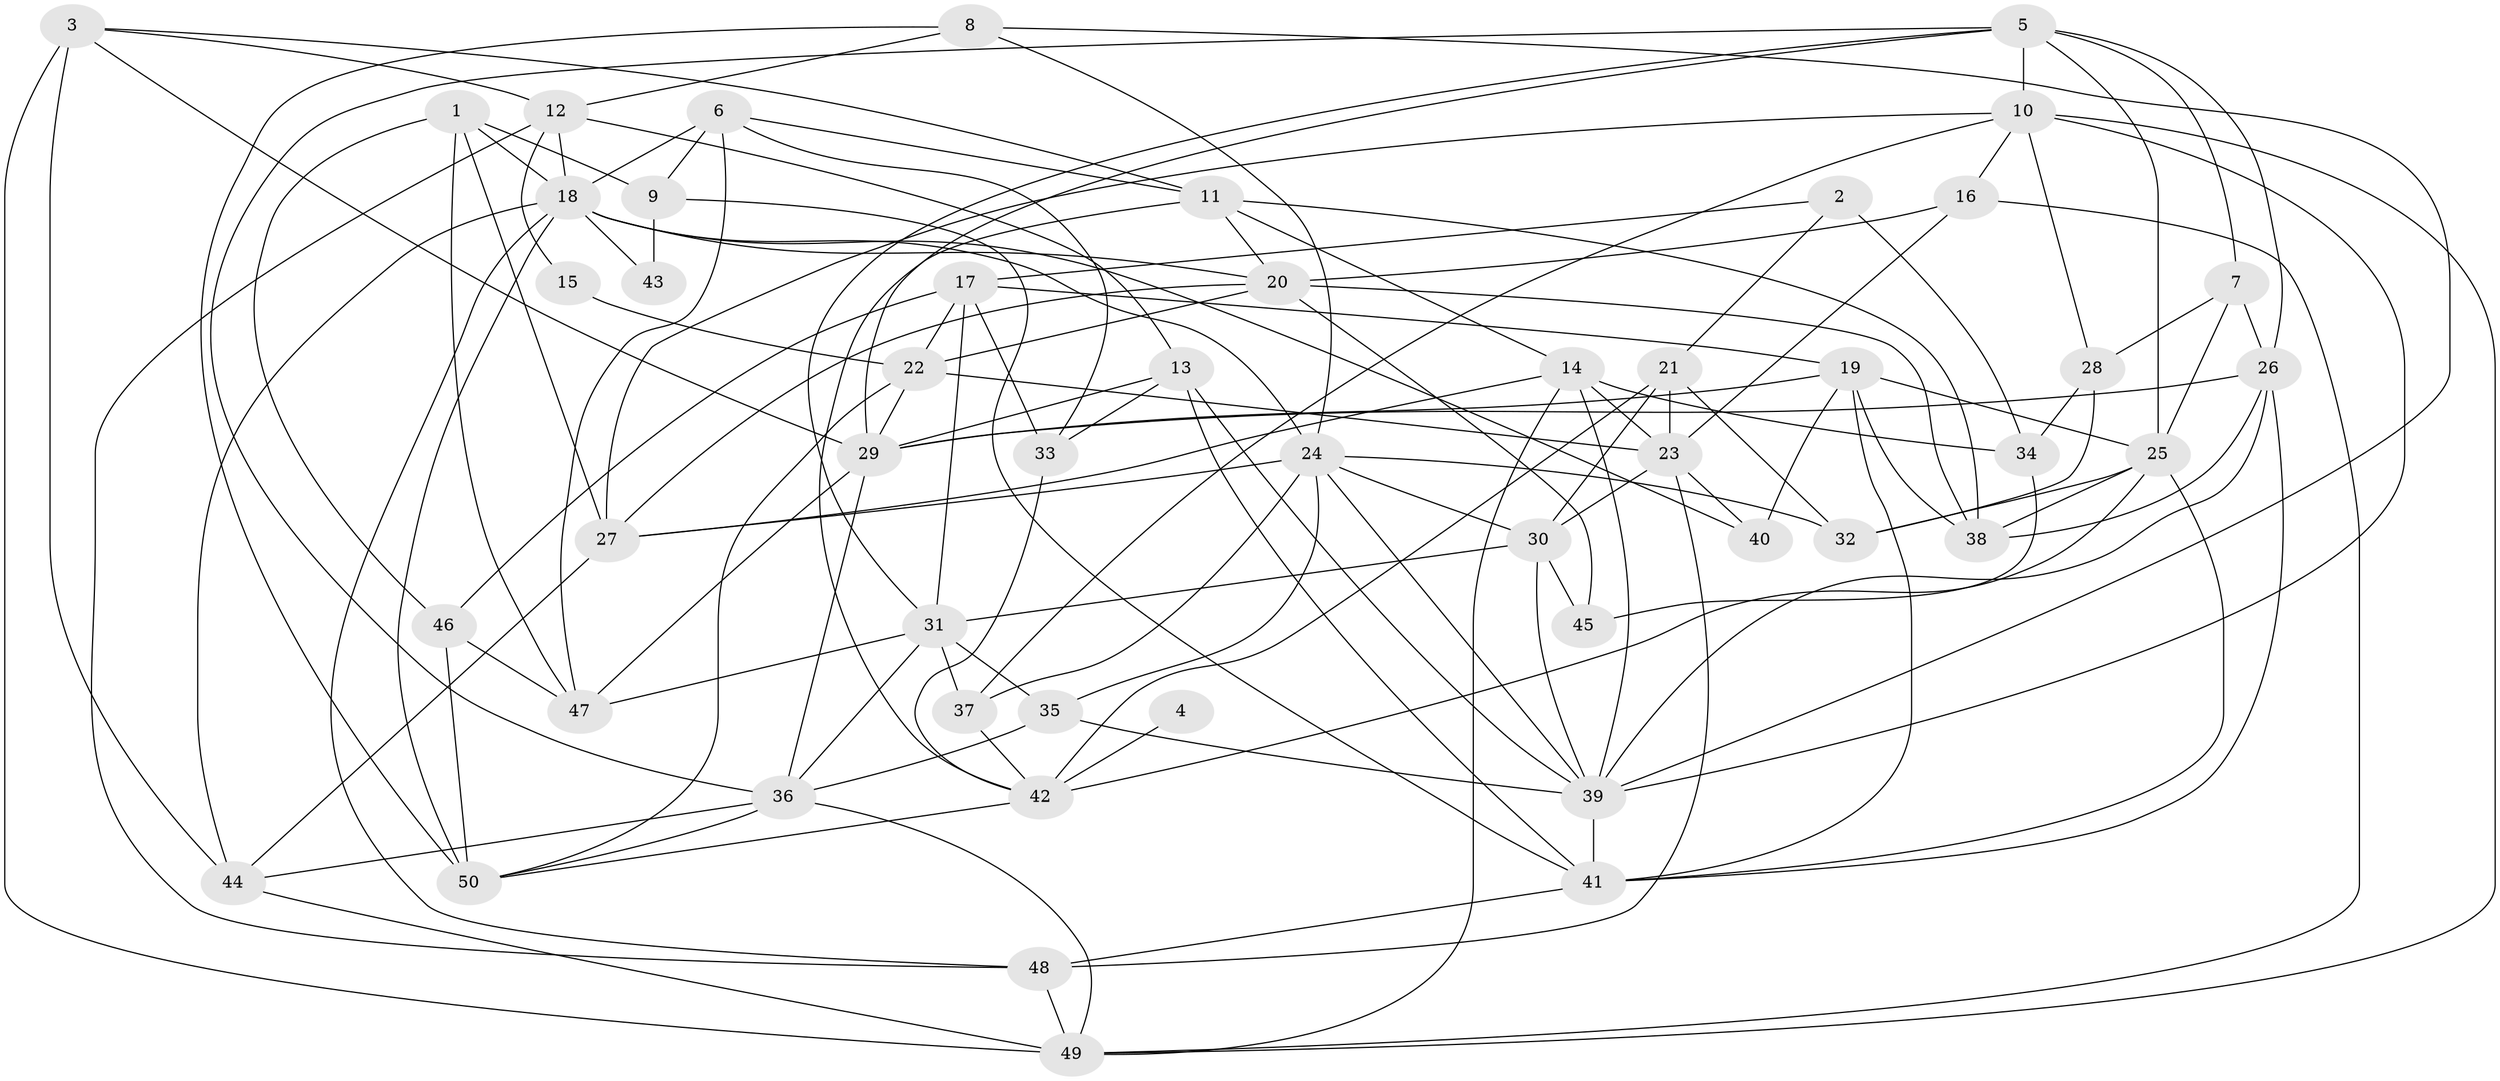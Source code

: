// original degree distribution, {5: 0.2222222222222222, 2: 0.13131313131313133, 7: 0.04040404040404041, 3: 0.2222222222222222, 4: 0.32323232323232326, 6: 0.050505050505050504, 8: 0.010101010101010102}
// Generated by graph-tools (version 1.1) at 2025/02/03/09/25 03:02:01]
// undirected, 50 vertices, 134 edges
graph export_dot {
graph [start="1"]
  node [color=gray90,style=filled];
  1;
  2;
  3;
  4;
  5;
  6;
  7;
  8;
  9;
  10;
  11;
  12;
  13;
  14;
  15;
  16;
  17;
  18;
  19;
  20;
  21;
  22;
  23;
  24;
  25;
  26;
  27;
  28;
  29;
  30;
  31;
  32;
  33;
  34;
  35;
  36;
  37;
  38;
  39;
  40;
  41;
  42;
  43;
  44;
  45;
  46;
  47;
  48;
  49;
  50;
  1 -- 9 [weight=1.0];
  1 -- 18 [weight=1.0];
  1 -- 27 [weight=1.0];
  1 -- 46 [weight=1.0];
  1 -- 47 [weight=1.0];
  2 -- 17 [weight=1.0];
  2 -- 21 [weight=1.0];
  2 -- 34 [weight=2.0];
  3 -- 11 [weight=1.0];
  3 -- 12 [weight=1.0];
  3 -- 29 [weight=1.0];
  3 -- 44 [weight=2.0];
  3 -- 49 [weight=1.0];
  4 -- 42 [weight=2.0];
  5 -- 7 [weight=1.0];
  5 -- 10 [weight=1.0];
  5 -- 25 [weight=1.0];
  5 -- 26 [weight=1.0];
  5 -- 29 [weight=1.0];
  5 -- 31 [weight=1.0];
  5 -- 36 [weight=1.0];
  6 -- 9 [weight=1.0];
  6 -- 11 [weight=1.0];
  6 -- 18 [weight=1.0];
  6 -- 33 [weight=1.0];
  6 -- 47 [weight=1.0];
  7 -- 25 [weight=1.0];
  7 -- 26 [weight=1.0];
  7 -- 28 [weight=1.0];
  8 -- 12 [weight=1.0];
  8 -- 24 [weight=1.0];
  8 -- 39 [weight=1.0];
  8 -- 50 [weight=1.0];
  9 -- 41 [weight=1.0];
  9 -- 43 [weight=1.0];
  10 -- 16 [weight=1.0];
  10 -- 27 [weight=1.0];
  10 -- 28 [weight=1.0];
  10 -- 37 [weight=1.0];
  10 -- 39 [weight=1.0];
  10 -- 49 [weight=1.0];
  11 -- 14 [weight=1.0];
  11 -- 20 [weight=1.0];
  11 -- 38 [weight=1.0];
  11 -- 42 [weight=1.0];
  12 -- 13 [weight=1.0];
  12 -- 15 [weight=1.0];
  12 -- 18 [weight=1.0];
  12 -- 48 [weight=1.0];
  13 -- 29 [weight=1.0];
  13 -- 33 [weight=1.0];
  13 -- 39 [weight=1.0];
  13 -- 41 [weight=1.0];
  14 -- 23 [weight=1.0];
  14 -- 27 [weight=1.0];
  14 -- 34 [weight=3.0];
  14 -- 39 [weight=1.0];
  14 -- 49 [weight=1.0];
  15 -- 22 [weight=1.0];
  16 -- 20 [weight=1.0];
  16 -- 23 [weight=1.0];
  16 -- 49 [weight=1.0];
  17 -- 19 [weight=1.0];
  17 -- 22 [weight=1.0];
  17 -- 31 [weight=1.0];
  17 -- 33 [weight=1.0];
  17 -- 46 [weight=1.0];
  18 -- 20 [weight=2.0];
  18 -- 24 [weight=1.0];
  18 -- 40 [weight=1.0];
  18 -- 43 [weight=2.0];
  18 -- 44 [weight=1.0];
  18 -- 48 [weight=1.0];
  18 -- 50 [weight=2.0];
  19 -- 25 [weight=1.0];
  19 -- 29 [weight=1.0];
  19 -- 38 [weight=1.0];
  19 -- 40 [weight=1.0];
  19 -- 41 [weight=1.0];
  20 -- 22 [weight=1.0];
  20 -- 27 [weight=1.0];
  20 -- 38 [weight=1.0];
  20 -- 45 [weight=1.0];
  21 -- 23 [weight=2.0];
  21 -- 30 [weight=1.0];
  21 -- 32 [weight=1.0];
  21 -- 42 [weight=1.0];
  22 -- 23 [weight=1.0];
  22 -- 29 [weight=1.0];
  22 -- 50 [weight=1.0];
  23 -- 30 [weight=1.0];
  23 -- 40 [weight=1.0];
  23 -- 48 [weight=1.0];
  24 -- 27 [weight=1.0];
  24 -- 30 [weight=1.0];
  24 -- 32 [weight=1.0];
  24 -- 35 [weight=1.0];
  24 -- 37 [weight=1.0];
  24 -- 39 [weight=1.0];
  25 -- 32 [weight=1.0];
  25 -- 38 [weight=1.0];
  25 -- 41 [weight=1.0];
  25 -- 42 [weight=1.0];
  26 -- 29 [weight=1.0];
  26 -- 38 [weight=1.0];
  26 -- 39 [weight=1.0];
  26 -- 41 [weight=1.0];
  27 -- 44 [weight=1.0];
  28 -- 32 [weight=2.0];
  28 -- 34 [weight=1.0];
  29 -- 36 [weight=1.0];
  29 -- 47 [weight=1.0];
  30 -- 31 [weight=1.0];
  30 -- 39 [weight=1.0];
  30 -- 45 [weight=1.0];
  31 -- 35 [weight=1.0];
  31 -- 36 [weight=1.0];
  31 -- 37 [weight=1.0];
  31 -- 47 [weight=1.0];
  33 -- 42 [weight=1.0];
  34 -- 45 [weight=2.0];
  35 -- 36 [weight=1.0];
  35 -- 39 [weight=1.0];
  36 -- 44 [weight=1.0];
  36 -- 49 [weight=1.0];
  36 -- 50 [weight=1.0];
  37 -- 42 [weight=1.0];
  39 -- 41 [weight=1.0];
  41 -- 48 [weight=1.0];
  42 -- 50 [weight=1.0];
  44 -- 49 [weight=1.0];
  46 -- 47 [weight=1.0];
  46 -- 50 [weight=1.0];
  48 -- 49 [weight=2.0];
}
